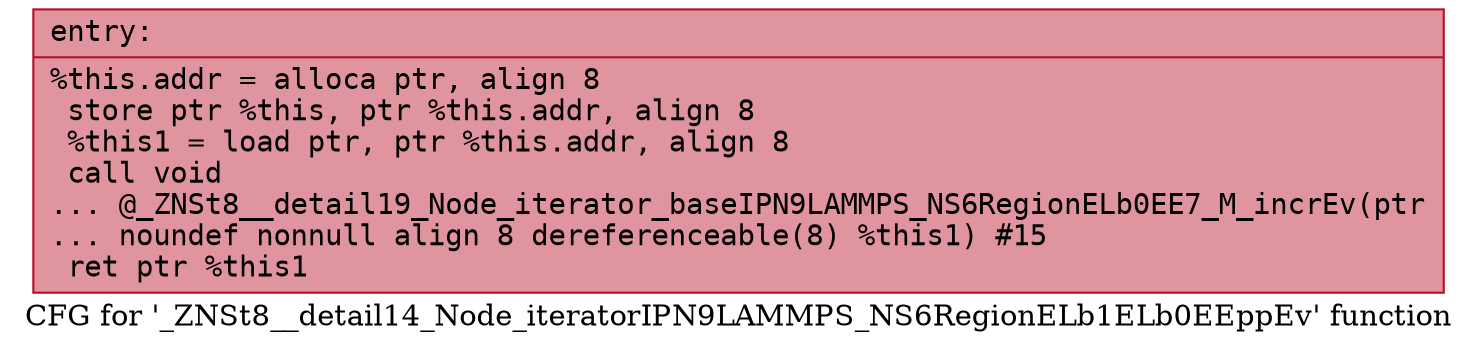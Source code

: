 digraph "CFG for '_ZNSt8__detail14_Node_iteratorIPN9LAMMPS_NS6RegionELb1ELb0EEppEv' function" {
	label="CFG for '_ZNSt8__detail14_Node_iteratorIPN9LAMMPS_NS6RegionELb1ELb0EEppEv' function";

	Node0x561837be13e0 [shape=record,color="#b70d28ff", style=filled, fillcolor="#b70d2870" fontname="Courier",label="{entry:\l|  %this.addr = alloca ptr, align 8\l  store ptr %this, ptr %this.addr, align 8\l  %this1 = load ptr, ptr %this.addr, align 8\l  call void\l... @_ZNSt8__detail19_Node_iterator_baseIPN9LAMMPS_NS6RegionELb0EE7_M_incrEv(ptr\l... noundef nonnull align 8 dereferenceable(8) %this1) #15\l  ret ptr %this1\l}"];
}
